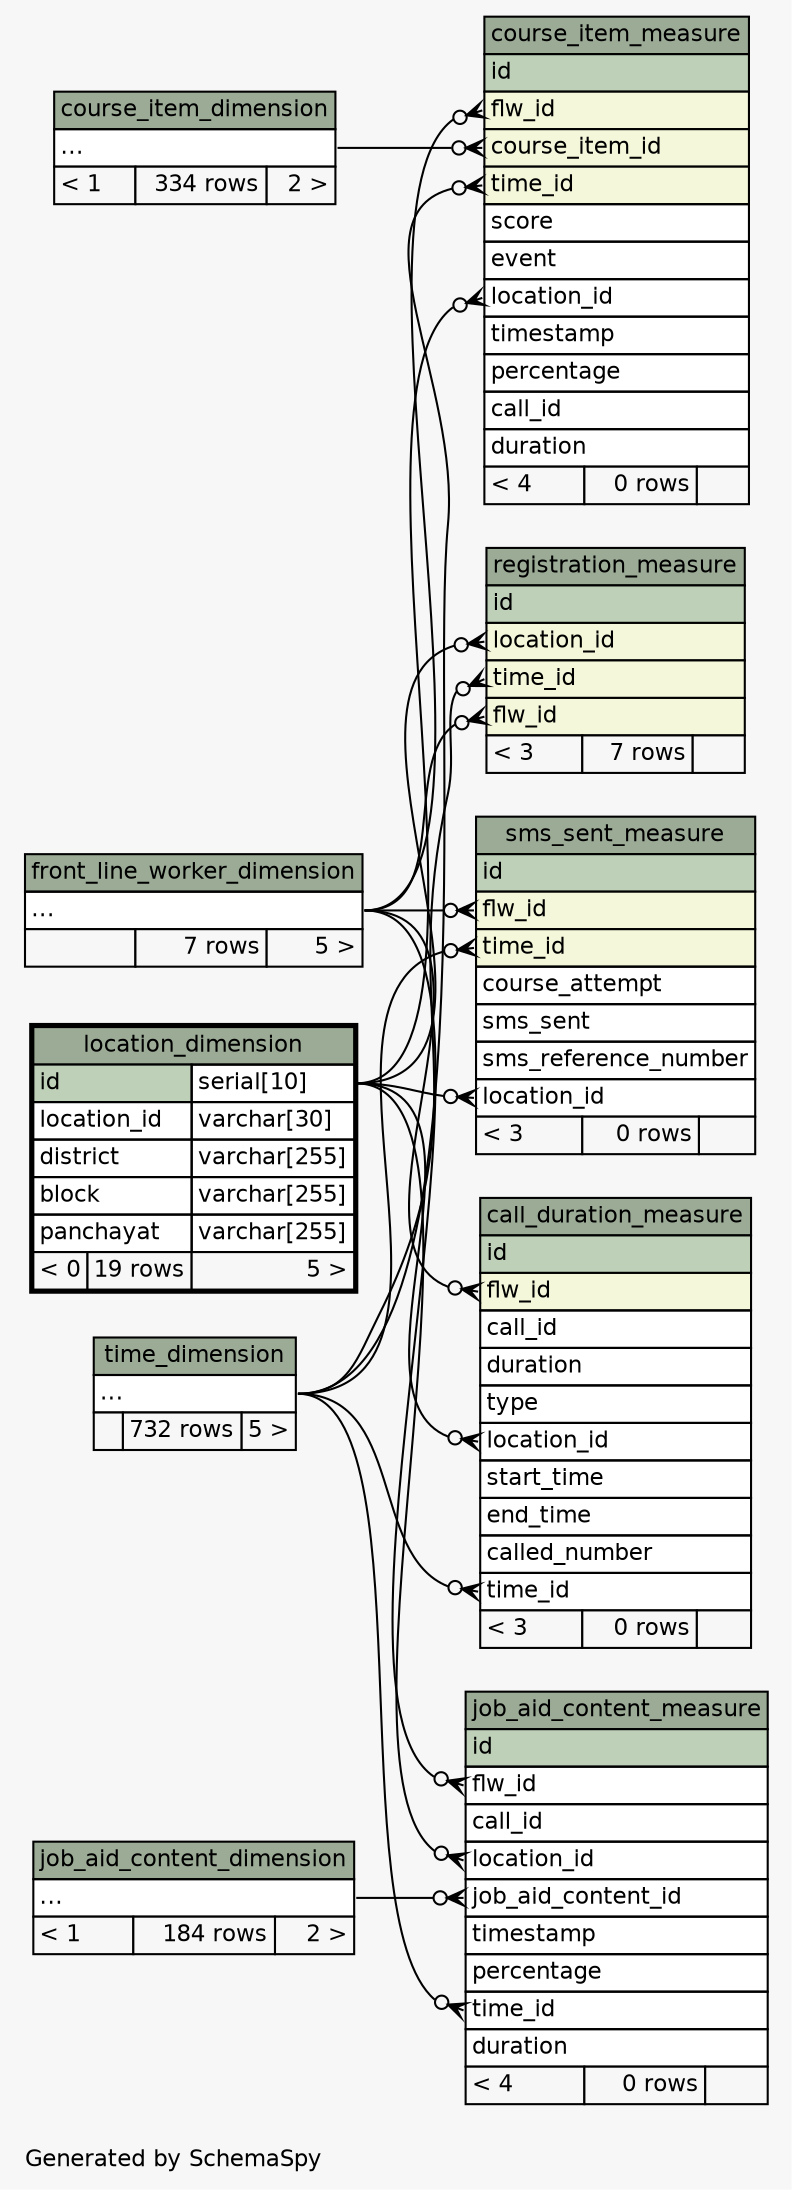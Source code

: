// dot 2.26.3 on Linux 2.6.38-11-generic-pae
// SchemaSpy rev 590
digraph "twoDegreesRelationshipsDiagram" {
  graph [
    rankdir="RL"
    bgcolor="#f7f7f7"
    label="\nGenerated by SchemaSpy"
    labeljust="l"
    nodesep="0.18"
    ranksep="0.46"
    fontname="Helvetica"
    fontsize="11"
  ];
  node [
    fontname="Helvetica"
    fontsize="11"
    shape="plaintext"
  ];
  edge [
    arrowsize="0.8"
  ];
  "call_duration_measure":"flw_id":w -> "front_line_worker_dimension":"elipses":e [arrowhead=none dir=back arrowtail=crowodot];
  "call_duration_measure":"location_id":w -> "location_dimension":"id.type":e [arrowhead=none dir=back arrowtail=crowodot];
  "call_duration_measure":"time_id":w -> "time_dimension":"elipses":e [arrowhead=none dir=back arrowtail=crowodot];
  "course_item_measure":"course_item_id":w -> "course_item_dimension":"elipses":e [arrowhead=none dir=back arrowtail=crowodot];
  "course_item_measure":"flw_id":w -> "front_line_worker_dimension":"elipses":e [arrowhead=none dir=back arrowtail=crowodot];
  "course_item_measure":"location_id":w -> "location_dimension":"id.type":e [arrowhead=none dir=back arrowtail=crowodot];
  "course_item_measure":"time_id":w -> "time_dimension":"elipses":e [arrowhead=none dir=back arrowtail=crowodot];
  "job_aid_content_measure":"flw_id":w -> "front_line_worker_dimension":"elipses":e [arrowhead=none dir=back arrowtail=crowodot];
  "job_aid_content_measure":"job_aid_content_id":w -> "job_aid_content_dimension":"elipses":e [arrowhead=none dir=back arrowtail=crowodot];
  "job_aid_content_measure":"location_id":w -> "location_dimension":"id.type":e [arrowhead=none dir=back arrowtail=crowodot];
  "job_aid_content_measure":"time_id":w -> "time_dimension":"elipses":e [arrowhead=none dir=back arrowtail=crowodot];
  "registration_measure":"flw_id":w -> "front_line_worker_dimension":"elipses":e [arrowhead=none dir=back arrowtail=crowodot];
  "registration_measure":"location_id":w -> "location_dimension":"id.type":e [arrowhead=none dir=back arrowtail=crowodot];
  "registration_measure":"time_id":w -> "time_dimension":"elipses":e [arrowhead=none dir=back arrowtail=crowodot];
  "sms_sent_measure":"flw_id":w -> "front_line_worker_dimension":"elipses":e [arrowhead=none dir=back arrowtail=crowodot];
  "sms_sent_measure":"location_id":w -> "location_dimension":"id.type":e [arrowhead=none dir=back arrowtail=crowodot];
  "sms_sent_measure":"time_id":w -> "time_dimension":"elipses":e [arrowhead=none dir=back arrowtail=crowodot];
  "call_duration_measure" [
    label=<
    <TABLE BORDER="0" CELLBORDER="1" CELLSPACING="0" BGCOLOR="#ffffff">
      <TR><TD COLSPAN="3" BGCOLOR="#9bab96" ALIGN="CENTER">call_duration_measure</TD></TR>
      <TR><TD PORT="id" COLSPAN="3" BGCOLOR="#bed1b8" ALIGN="LEFT">id</TD></TR>
      <TR><TD PORT="flw_id" COLSPAN="3" BGCOLOR="#f4f7da" ALIGN="LEFT">flw_id</TD></TR>
      <TR><TD PORT="call_id" COLSPAN="3" ALIGN="LEFT">call_id</TD></TR>
      <TR><TD PORT="duration" COLSPAN="3" ALIGN="LEFT">duration</TD></TR>
      <TR><TD PORT="type" COLSPAN="3" ALIGN="LEFT">type</TD></TR>
      <TR><TD PORT="location_id" COLSPAN="3" ALIGN="LEFT">location_id</TD></TR>
      <TR><TD PORT="start_time" COLSPAN="3" ALIGN="LEFT">start_time</TD></TR>
      <TR><TD PORT="end_time" COLSPAN="3" ALIGN="LEFT">end_time</TD></TR>
      <TR><TD PORT="called_number" COLSPAN="3" ALIGN="LEFT">called_number</TD></TR>
      <TR><TD PORT="time_id" COLSPAN="3" ALIGN="LEFT">time_id</TD></TR>
      <TR><TD ALIGN="LEFT" BGCOLOR="#f7f7f7">&lt; 3</TD><TD ALIGN="RIGHT" BGCOLOR="#f7f7f7">0 rows</TD><TD ALIGN="RIGHT" BGCOLOR="#f7f7f7">  </TD></TR>
    </TABLE>>
    URL="call_duration_measure.html"
    tooltip="call_duration_measure"
  ];
  "course_item_dimension" [
    label=<
    <TABLE BORDER="0" CELLBORDER="1" CELLSPACING="0" BGCOLOR="#ffffff">
      <TR><TD COLSPAN="3" BGCOLOR="#9bab96" ALIGN="CENTER">course_item_dimension</TD></TR>
      <TR><TD PORT="elipses" COLSPAN="3" ALIGN="LEFT">...</TD></TR>
      <TR><TD ALIGN="LEFT" BGCOLOR="#f7f7f7">&lt; 1</TD><TD ALIGN="RIGHT" BGCOLOR="#f7f7f7">334 rows</TD><TD ALIGN="RIGHT" BGCOLOR="#f7f7f7">2 &gt;</TD></TR>
    </TABLE>>
    URL="course_item_dimension.html"
    tooltip="course_item_dimension"
  ];
  "course_item_measure" [
    label=<
    <TABLE BORDER="0" CELLBORDER="1" CELLSPACING="0" BGCOLOR="#ffffff">
      <TR><TD COLSPAN="3" BGCOLOR="#9bab96" ALIGN="CENTER">course_item_measure</TD></TR>
      <TR><TD PORT="id" COLSPAN="3" BGCOLOR="#bed1b8" ALIGN="LEFT">id</TD></TR>
      <TR><TD PORT="flw_id" COLSPAN="3" BGCOLOR="#f4f7da" ALIGN="LEFT">flw_id</TD></TR>
      <TR><TD PORT="course_item_id" COLSPAN="3" BGCOLOR="#f4f7da" ALIGN="LEFT">course_item_id</TD></TR>
      <TR><TD PORT="time_id" COLSPAN="3" BGCOLOR="#f4f7da" ALIGN="LEFT">time_id</TD></TR>
      <TR><TD PORT="score" COLSPAN="3" ALIGN="LEFT">score</TD></TR>
      <TR><TD PORT="event" COLSPAN="3" ALIGN="LEFT">event</TD></TR>
      <TR><TD PORT="location_id" COLSPAN="3" ALIGN="LEFT">location_id</TD></TR>
      <TR><TD PORT="timestamp" COLSPAN="3" ALIGN="LEFT">timestamp</TD></TR>
      <TR><TD PORT="percentage" COLSPAN="3" ALIGN="LEFT">percentage</TD></TR>
      <TR><TD PORT="call_id" COLSPAN="3" ALIGN="LEFT">call_id</TD></TR>
      <TR><TD PORT="duration" COLSPAN="3" ALIGN="LEFT">duration</TD></TR>
      <TR><TD ALIGN="LEFT" BGCOLOR="#f7f7f7">&lt; 4</TD><TD ALIGN="RIGHT" BGCOLOR="#f7f7f7">0 rows</TD><TD ALIGN="RIGHT" BGCOLOR="#f7f7f7">  </TD></TR>
    </TABLE>>
    URL="course_item_measure.html"
    tooltip="course_item_measure"
  ];
  "front_line_worker_dimension" [
    label=<
    <TABLE BORDER="0" CELLBORDER="1" CELLSPACING="0" BGCOLOR="#ffffff">
      <TR><TD COLSPAN="3" BGCOLOR="#9bab96" ALIGN="CENTER">front_line_worker_dimension</TD></TR>
      <TR><TD PORT="elipses" COLSPAN="3" ALIGN="LEFT">...</TD></TR>
      <TR><TD ALIGN="LEFT" BGCOLOR="#f7f7f7">  </TD><TD ALIGN="RIGHT" BGCOLOR="#f7f7f7">7 rows</TD><TD ALIGN="RIGHT" BGCOLOR="#f7f7f7">5 &gt;</TD></TR>
    </TABLE>>
    URL="front_line_worker_dimension.html"
    tooltip="front_line_worker_dimension"
  ];
  "job_aid_content_dimension" [
    label=<
    <TABLE BORDER="0" CELLBORDER="1" CELLSPACING="0" BGCOLOR="#ffffff">
      <TR><TD COLSPAN="3" BGCOLOR="#9bab96" ALIGN="CENTER">job_aid_content_dimension</TD></TR>
      <TR><TD PORT="elipses" COLSPAN="3" ALIGN="LEFT">...</TD></TR>
      <TR><TD ALIGN="LEFT" BGCOLOR="#f7f7f7">&lt; 1</TD><TD ALIGN="RIGHT" BGCOLOR="#f7f7f7">184 rows</TD><TD ALIGN="RIGHT" BGCOLOR="#f7f7f7">2 &gt;</TD></TR>
    </TABLE>>
    URL="job_aid_content_dimension.html"
    tooltip="job_aid_content_dimension"
  ];
  "job_aid_content_measure" [
    label=<
    <TABLE BORDER="0" CELLBORDER="1" CELLSPACING="0" BGCOLOR="#ffffff">
      <TR><TD COLSPAN="3" BGCOLOR="#9bab96" ALIGN="CENTER">job_aid_content_measure</TD></TR>
      <TR><TD PORT="id" COLSPAN="3" BGCOLOR="#bed1b8" ALIGN="LEFT">id</TD></TR>
      <TR><TD PORT="flw_id" COLSPAN="3" ALIGN="LEFT">flw_id</TD></TR>
      <TR><TD PORT="call_id" COLSPAN="3" ALIGN="LEFT">call_id</TD></TR>
      <TR><TD PORT="location_id" COLSPAN="3" ALIGN="LEFT">location_id</TD></TR>
      <TR><TD PORT="job_aid_content_id" COLSPAN="3" ALIGN="LEFT">job_aid_content_id</TD></TR>
      <TR><TD PORT="timestamp" COLSPAN="3" ALIGN="LEFT">timestamp</TD></TR>
      <TR><TD PORT="percentage" COLSPAN="3" ALIGN="LEFT">percentage</TD></TR>
      <TR><TD PORT="time_id" COLSPAN="3" ALIGN="LEFT">time_id</TD></TR>
      <TR><TD PORT="duration" COLSPAN="3" ALIGN="LEFT">duration</TD></TR>
      <TR><TD ALIGN="LEFT" BGCOLOR="#f7f7f7">&lt; 4</TD><TD ALIGN="RIGHT" BGCOLOR="#f7f7f7">0 rows</TD><TD ALIGN="RIGHT" BGCOLOR="#f7f7f7">  </TD></TR>
    </TABLE>>
    URL="job_aid_content_measure.html"
    tooltip="job_aid_content_measure"
  ];
  "location_dimension" [
    label=<
    <TABLE BORDER="2" CELLBORDER="1" CELLSPACING="0" BGCOLOR="#ffffff">
      <TR><TD COLSPAN="3" BGCOLOR="#9bab96" ALIGN="CENTER">location_dimension</TD></TR>
      <TR><TD PORT="id" COLSPAN="2" BGCOLOR="#bed1b8" ALIGN="LEFT">id</TD><TD PORT="id.type" ALIGN="LEFT">serial[10]</TD></TR>
      <TR><TD PORT="location_id" COLSPAN="2" ALIGN="LEFT">location_id</TD><TD PORT="location_id.type" ALIGN="LEFT">varchar[30]</TD></TR>
      <TR><TD PORT="district" COLSPAN="2" ALIGN="LEFT">district</TD><TD PORT="district.type" ALIGN="LEFT">varchar[255]</TD></TR>
      <TR><TD PORT="block" COLSPAN="2" ALIGN="LEFT">block</TD><TD PORT="block.type" ALIGN="LEFT">varchar[255]</TD></TR>
      <TR><TD PORT="panchayat" COLSPAN="2" ALIGN="LEFT">panchayat</TD><TD PORT="panchayat.type" ALIGN="LEFT">varchar[255]</TD></TR>
      <TR><TD ALIGN="LEFT" BGCOLOR="#f7f7f7">&lt; 0</TD><TD ALIGN="RIGHT" BGCOLOR="#f7f7f7">19 rows</TD><TD ALIGN="RIGHT" BGCOLOR="#f7f7f7">5 &gt;</TD></TR>
    </TABLE>>
    URL="location_dimension.html"
    tooltip="location_dimension"
  ];
  "registration_measure" [
    label=<
    <TABLE BORDER="0" CELLBORDER="1" CELLSPACING="0" BGCOLOR="#ffffff">
      <TR><TD COLSPAN="3" BGCOLOR="#9bab96" ALIGN="CENTER">registration_measure</TD></TR>
      <TR><TD PORT="id" COLSPAN="3" BGCOLOR="#bed1b8" ALIGN="LEFT">id</TD></TR>
      <TR><TD PORT="location_id" COLSPAN="3" BGCOLOR="#f4f7da" ALIGN="LEFT">location_id</TD></TR>
      <TR><TD PORT="time_id" COLSPAN="3" BGCOLOR="#f4f7da" ALIGN="LEFT">time_id</TD></TR>
      <TR><TD PORT="flw_id" COLSPAN="3" BGCOLOR="#f4f7da" ALIGN="LEFT">flw_id</TD></TR>
      <TR><TD ALIGN="LEFT" BGCOLOR="#f7f7f7">&lt; 3</TD><TD ALIGN="RIGHT" BGCOLOR="#f7f7f7">7 rows</TD><TD ALIGN="RIGHT" BGCOLOR="#f7f7f7">  </TD></TR>
    </TABLE>>
    URL="registration_measure.html"
    tooltip="registration_measure"
  ];
  "sms_sent_measure" [
    label=<
    <TABLE BORDER="0" CELLBORDER="1" CELLSPACING="0" BGCOLOR="#ffffff">
      <TR><TD COLSPAN="3" BGCOLOR="#9bab96" ALIGN="CENTER">sms_sent_measure</TD></TR>
      <TR><TD PORT="id" COLSPAN="3" BGCOLOR="#bed1b8" ALIGN="LEFT">id</TD></TR>
      <TR><TD PORT="flw_id" COLSPAN="3" BGCOLOR="#f4f7da" ALIGN="LEFT">flw_id</TD></TR>
      <TR><TD PORT="time_id" COLSPAN="3" BGCOLOR="#f4f7da" ALIGN="LEFT">time_id</TD></TR>
      <TR><TD PORT="course_attempt" COLSPAN="3" ALIGN="LEFT">course_attempt</TD></TR>
      <TR><TD PORT="sms_sent" COLSPAN="3" ALIGN="LEFT">sms_sent</TD></TR>
      <TR><TD PORT="sms_reference_number" COLSPAN="3" ALIGN="LEFT">sms_reference_number</TD></TR>
      <TR><TD PORT="location_id" COLSPAN="3" ALIGN="LEFT">location_id</TD></TR>
      <TR><TD ALIGN="LEFT" BGCOLOR="#f7f7f7">&lt; 3</TD><TD ALIGN="RIGHT" BGCOLOR="#f7f7f7">0 rows</TD><TD ALIGN="RIGHT" BGCOLOR="#f7f7f7">  </TD></TR>
    </TABLE>>
    URL="sms_sent_measure.html"
    tooltip="sms_sent_measure"
  ];
  "time_dimension" [
    label=<
    <TABLE BORDER="0" CELLBORDER="1" CELLSPACING="0" BGCOLOR="#ffffff">
      <TR><TD COLSPAN="3" BGCOLOR="#9bab96" ALIGN="CENTER">time_dimension</TD></TR>
      <TR><TD PORT="elipses" COLSPAN="3" ALIGN="LEFT">...</TD></TR>
      <TR><TD ALIGN="LEFT" BGCOLOR="#f7f7f7">  </TD><TD ALIGN="RIGHT" BGCOLOR="#f7f7f7">732 rows</TD><TD ALIGN="RIGHT" BGCOLOR="#f7f7f7">5 &gt;</TD></TR>
    </TABLE>>
    URL="time_dimension.html"
    tooltip="time_dimension"
  ];
}
